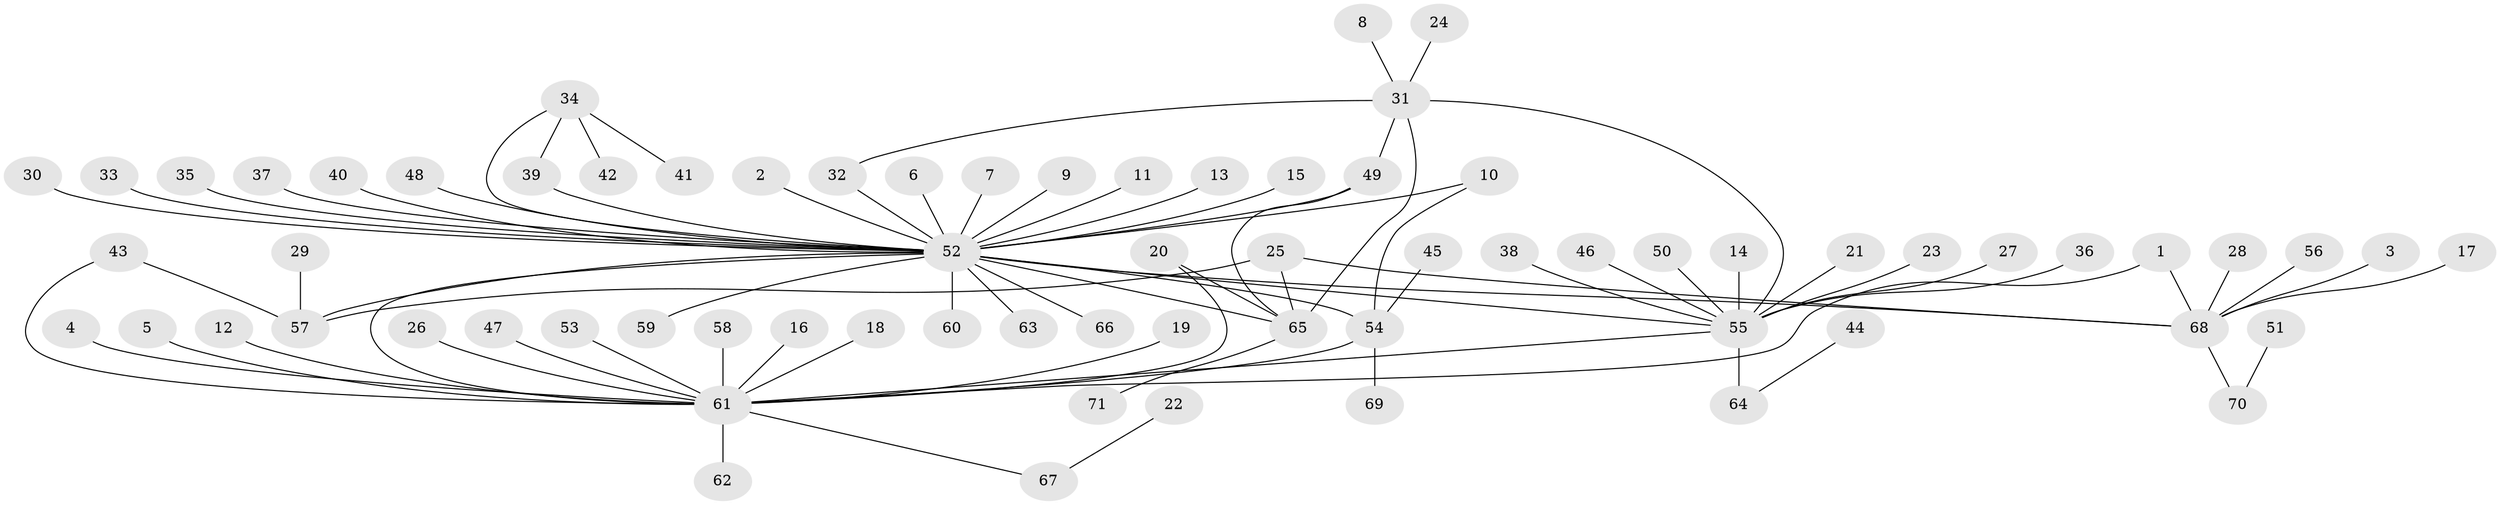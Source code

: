 // original degree distribution, {13: 0.007042253521126761, 14: 0.007042253521126761, 11: 0.007042253521126761, 3: 0.1267605633802817, 4: 0.04929577464788732, 16: 0.007042253521126761, 1: 0.5704225352112676, 8: 0.007042253521126761, 6: 0.014084507042253521, 19: 0.007042253521126761, 7: 0.014084507042253521, 2: 0.16901408450704225, 5: 0.014084507042253521}
// Generated by graph-tools (version 1.1) at 2025/49/03/09/25 03:49:54]
// undirected, 71 vertices, 83 edges
graph export_dot {
graph [start="1"]
  node [color=gray90,style=filled];
  1;
  2;
  3;
  4;
  5;
  6;
  7;
  8;
  9;
  10;
  11;
  12;
  13;
  14;
  15;
  16;
  17;
  18;
  19;
  20;
  21;
  22;
  23;
  24;
  25;
  26;
  27;
  28;
  29;
  30;
  31;
  32;
  33;
  34;
  35;
  36;
  37;
  38;
  39;
  40;
  41;
  42;
  43;
  44;
  45;
  46;
  47;
  48;
  49;
  50;
  51;
  52;
  53;
  54;
  55;
  56;
  57;
  58;
  59;
  60;
  61;
  62;
  63;
  64;
  65;
  66;
  67;
  68;
  69;
  70;
  71;
  1 -- 61 [weight=2.0];
  1 -- 68 [weight=1.0];
  2 -- 52 [weight=1.0];
  3 -- 68 [weight=1.0];
  4 -- 61 [weight=1.0];
  5 -- 61 [weight=1.0];
  6 -- 52 [weight=1.0];
  7 -- 52 [weight=1.0];
  8 -- 31 [weight=1.0];
  9 -- 52 [weight=1.0];
  10 -- 52 [weight=1.0];
  10 -- 54 [weight=1.0];
  11 -- 52 [weight=1.0];
  12 -- 61 [weight=1.0];
  13 -- 52 [weight=1.0];
  14 -- 55 [weight=1.0];
  15 -- 52 [weight=1.0];
  16 -- 61 [weight=1.0];
  17 -- 68 [weight=1.0];
  18 -- 61 [weight=1.0];
  19 -- 61 [weight=1.0];
  20 -- 61 [weight=1.0];
  20 -- 65 [weight=1.0];
  21 -- 55 [weight=1.0];
  22 -- 67 [weight=1.0];
  23 -- 55 [weight=1.0];
  24 -- 31 [weight=1.0];
  25 -- 57 [weight=1.0];
  25 -- 65 [weight=1.0];
  25 -- 68 [weight=1.0];
  26 -- 61 [weight=1.0];
  27 -- 55 [weight=1.0];
  28 -- 68 [weight=1.0];
  29 -- 57 [weight=1.0];
  30 -- 52 [weight=1.0];
  31 -- 32 [weight=1.0];
  31 -- 49 [weight=1.0];
  31 -- 55 [weight=1.0];
  31 -- 65 [weight=1.0];
  32 -- 52 [weight=1.0];
  33 -- 52 [weight=1.0];
  34 -- 39 [weight=1.0];
  34 -- 41 [weight=1.0];
  34 -- 42 [weight=1.0];
  34 -- 52 [weight=1.0];
  35 -- 52 [weight=1.0];
  36 -- 55 [weight=1.0];
  37 -- 52 [weight=1.0];
  38 -- 55 [weight=1.0];
  39 -- 52 [weight=1.0];
  40 -- 52 [weight=1.0];
  43 -- 57 [weight=1.0];
  43 -- 61 [weight=1.0];
  44 -- 64 [weight=1.0];
  45 -- 54 [weight=1.0];
  46 -- 55 [weight=1.0];
  47 -- 61 [weight=1.0];
  48 -- 52 [weight=2.0];
  49 -- 52 [weight=1.0];
  49 -- 65 [weight=1.0];
  50 -- 55 [weight=1.0];
  51 -- 70 [weight=1.0];
  52 -- 54 [weight=2.0];
  52 -- 55 [weight=1.0];
  52 -- 57 [weight=1.0];
  52 -- 59 [weight=1.0];
  52 -- 60 [weight=1.0];
  52 -- 61 [weight=2.0];
  52 -- 63 [weight=1.0];
  52 -- 65 [weight=1.0];
  52 -- 66 [weight=2.0];
  52 -- 68 [weight=2.0];
  53 -- 61 [weight=1.0];
  54 -- 61 [weight=1.0];
  54 -- 69 [weight=1.0];
  55 -- 61 [weight=1.0];
  55 -- 64 [weight=2.0];
  56 -- 68 [weight=1.0];
  58 -- 61 [weight=1.0];
  61 -- 62 [weight=1.0];
  61 -- 67 [weight=1.0];
  65 -- 71 [weight=1.0];
  68 -- 70 [weight=1.0];
}
